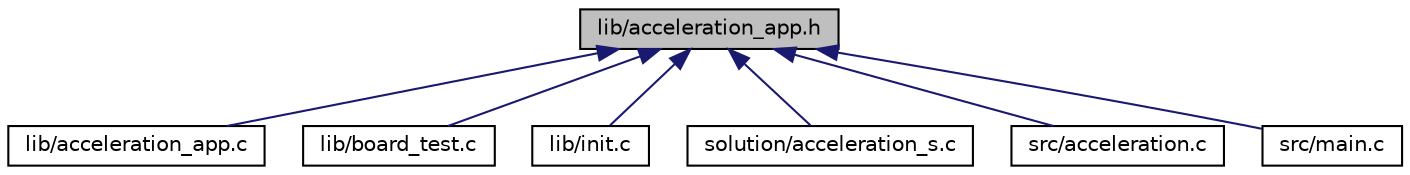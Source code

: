 digraph "lib/acceleration_app.h"
{
 // LATEX_PDF_SIZE
  edge [fontname="Helvetica",fontsize="10",labelfontname="Helvetica",labelfontsize="10"];
  node [fontname="Helvetica",fontsize="10",shape=record];
  Node1 [label="lib/acceleration_app.h",height=0.2,width=0.4,color="black", fillcolor="grey75", style="filled", fontcolor="black",tooltip="Initializes communication via I2C to the KXCJK1013 accelerometer chip and prints data on the lc displ..."];
  Node1 -> Node2 [dir="back",color="midnightblue",fontsize="10",style="solid",fontname="Helvetica"];
  Node2 [label="lib/acceleration_app.c",height=0.2,width=0.4,color="black", fillcolor="white", style="filled",URL="$acceleration__app_8c.html",tooltip=" "];
  Node1 -> Node3 [dir="back",color="midnightblue",fontsize="10",style="solid",fontname="Helvetica"];
  Node3 [label="lib/board_test.c",height=0.2,width=0.4,color="black", fillcolor="white", style="filled",URL="$board__test_8c.html",tooltip=" "];
  Node1 -> Node4 [dir="back",color="midnightblue",fontsize="10",style="solid",fontname="Helvetica"];
  Node4 [label="lib/init.c",height=0.2,width=0.4,color="black", fillcolor="white", style="filled",URL="$init_8c.html",tooltip=" "];
  Node1 -> Node5 [dir="back",color="midnightblue",fontsize="10",style="solid",fontname="Helvetica"];
  Node5 [label="solution/acceleration_s.c",height=0.2,width=0.4,color="black", fillcolor="white", style="filled",URL="$acceleration__s_8c.html",tooltip=" "];
  Node1 -> Node6 [dir="back",color="midnightblue",fontsize="10",style="solid",fontname="Helvetica"];
  Node6 [label="src/acceleration.c",height=0.2,width=0.4,color="black", fillcolor="white", style="filled",URL="$acceleration_8c.html",tooltip=" "];
  Node1 -> Node7 [dir="back",color="midnightblue",fontsize="10",style="solid",fontname="Helvetica"];
  Node7 [label="src/main.c",height=0.2,width=0.4,color="black", fillcolor="white", style="filled",URL="$main_8c.html",tooltip=" "];
}

